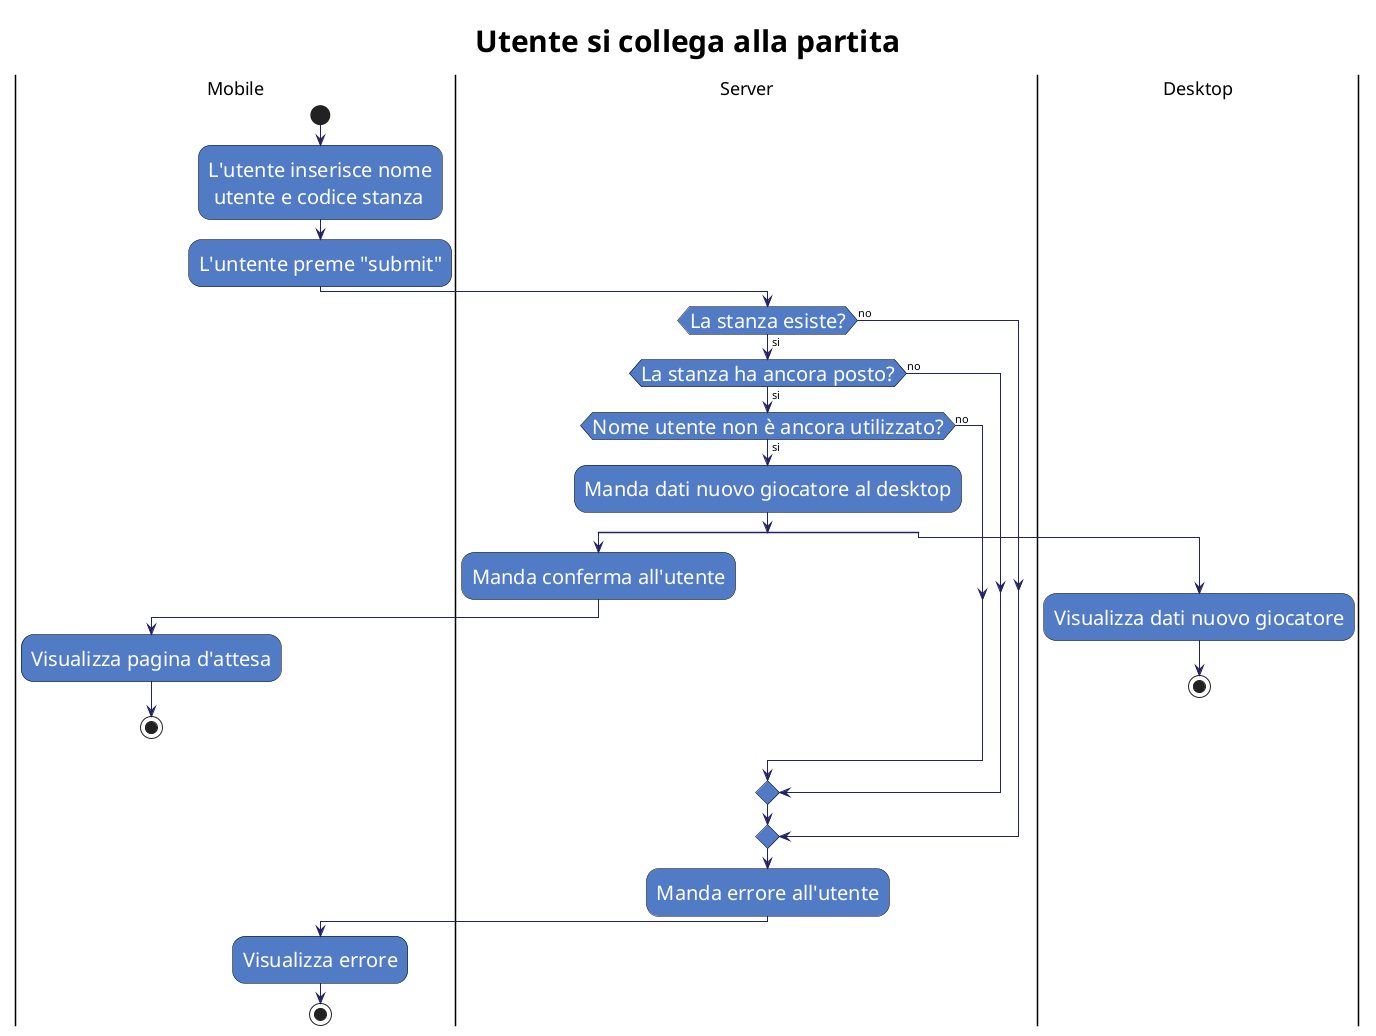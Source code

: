 @startuml name
skinparam activity {
    FontColor          white
    AttributeFontColor white
    FontSize           20
    AttributeFontSize  15
    AttributeFontname  Droid Sans Mono
    BackgroundColor    #527BC6
    BorderColor        black
    ArrowColor         #222266
}
skinparam title {
    FontColor          black 
    FontSize           30
    AttributeFontSize  15
    AttributeFontname  Droid Sans Mono
}
title Utente si collega alla partita
|Mobile|
start
:L'utente inserisce nome
 utente e codice stanza;
:L'untente preme "submit";
|Server|
if (La stanza esiste?) is (si) then
    if (La stanza ha ancora posto?) is (si) then
        if (Nome utente non è ancora utilizzato?) is (si) then
            :Manda dati nuovo giocatore al desktop;
            split
            |Server|
            :Manda conferma all'utente;
            |Mobile|
            :Visualizza pagina d'attesa;
            stop
            split again
            |Desktop|
            :Visualizza dati nuovo giocatore;
            stop
            end split
            |Server|
        else (no)
        endif
    else (no)
    endif
else (no)
endif
:Manda errore all'utente;
|Mobile|
:Visualizza errore;
stop
@enduml